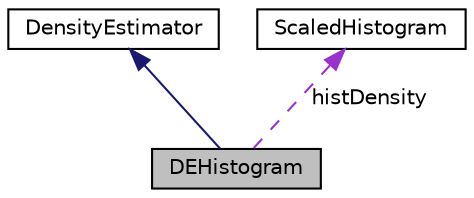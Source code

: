 digraph "DEHistogram"
{
 // INTERACTIVE_SVG=YES
  bgcolor="transparent";
  edge [fontname="Helvetica",fontsize="10",labelfontname="Helvetica",labelfontsize="10"];
  node [fontname="Helvetica",fontsize="10",shape=record];
  Node2 [label="DEHistogram",height=0.2,width=0.4,color="black", fillcolor="grey75", style="filled", fontcolor="black"];
  Node3 -> Node2 [dir="back",color="midnightblue",fontsize="10",style="solid",fontname="Helvetica"];
  Node3 [label="DensityEstimator",height=0.2,width=0.4,color="black",URL="$d3/dd1/classumontreal_1_1ssj_1_1stat_1_1density_1_1DensityEstimator.html",tooltip="This abstract class represents a univariate density estimator (DE). "];
  Node4 -> Node2 [dir="back",color="darkorchid3",fontsize="10",style="dashed",label=" histDensity" ,fontname="Helvetica"];
  Node4 [label="ScaledHistogram",height=0.2,width=0.4,color="black",URL="$d0/df5/classumontreal_1_1ssj_1_1stat_1_1ScaledHistogram.html",tooltip="This class provides histograms for which the bin counts (heights of rectangles) are replaced by real-..."];
}
